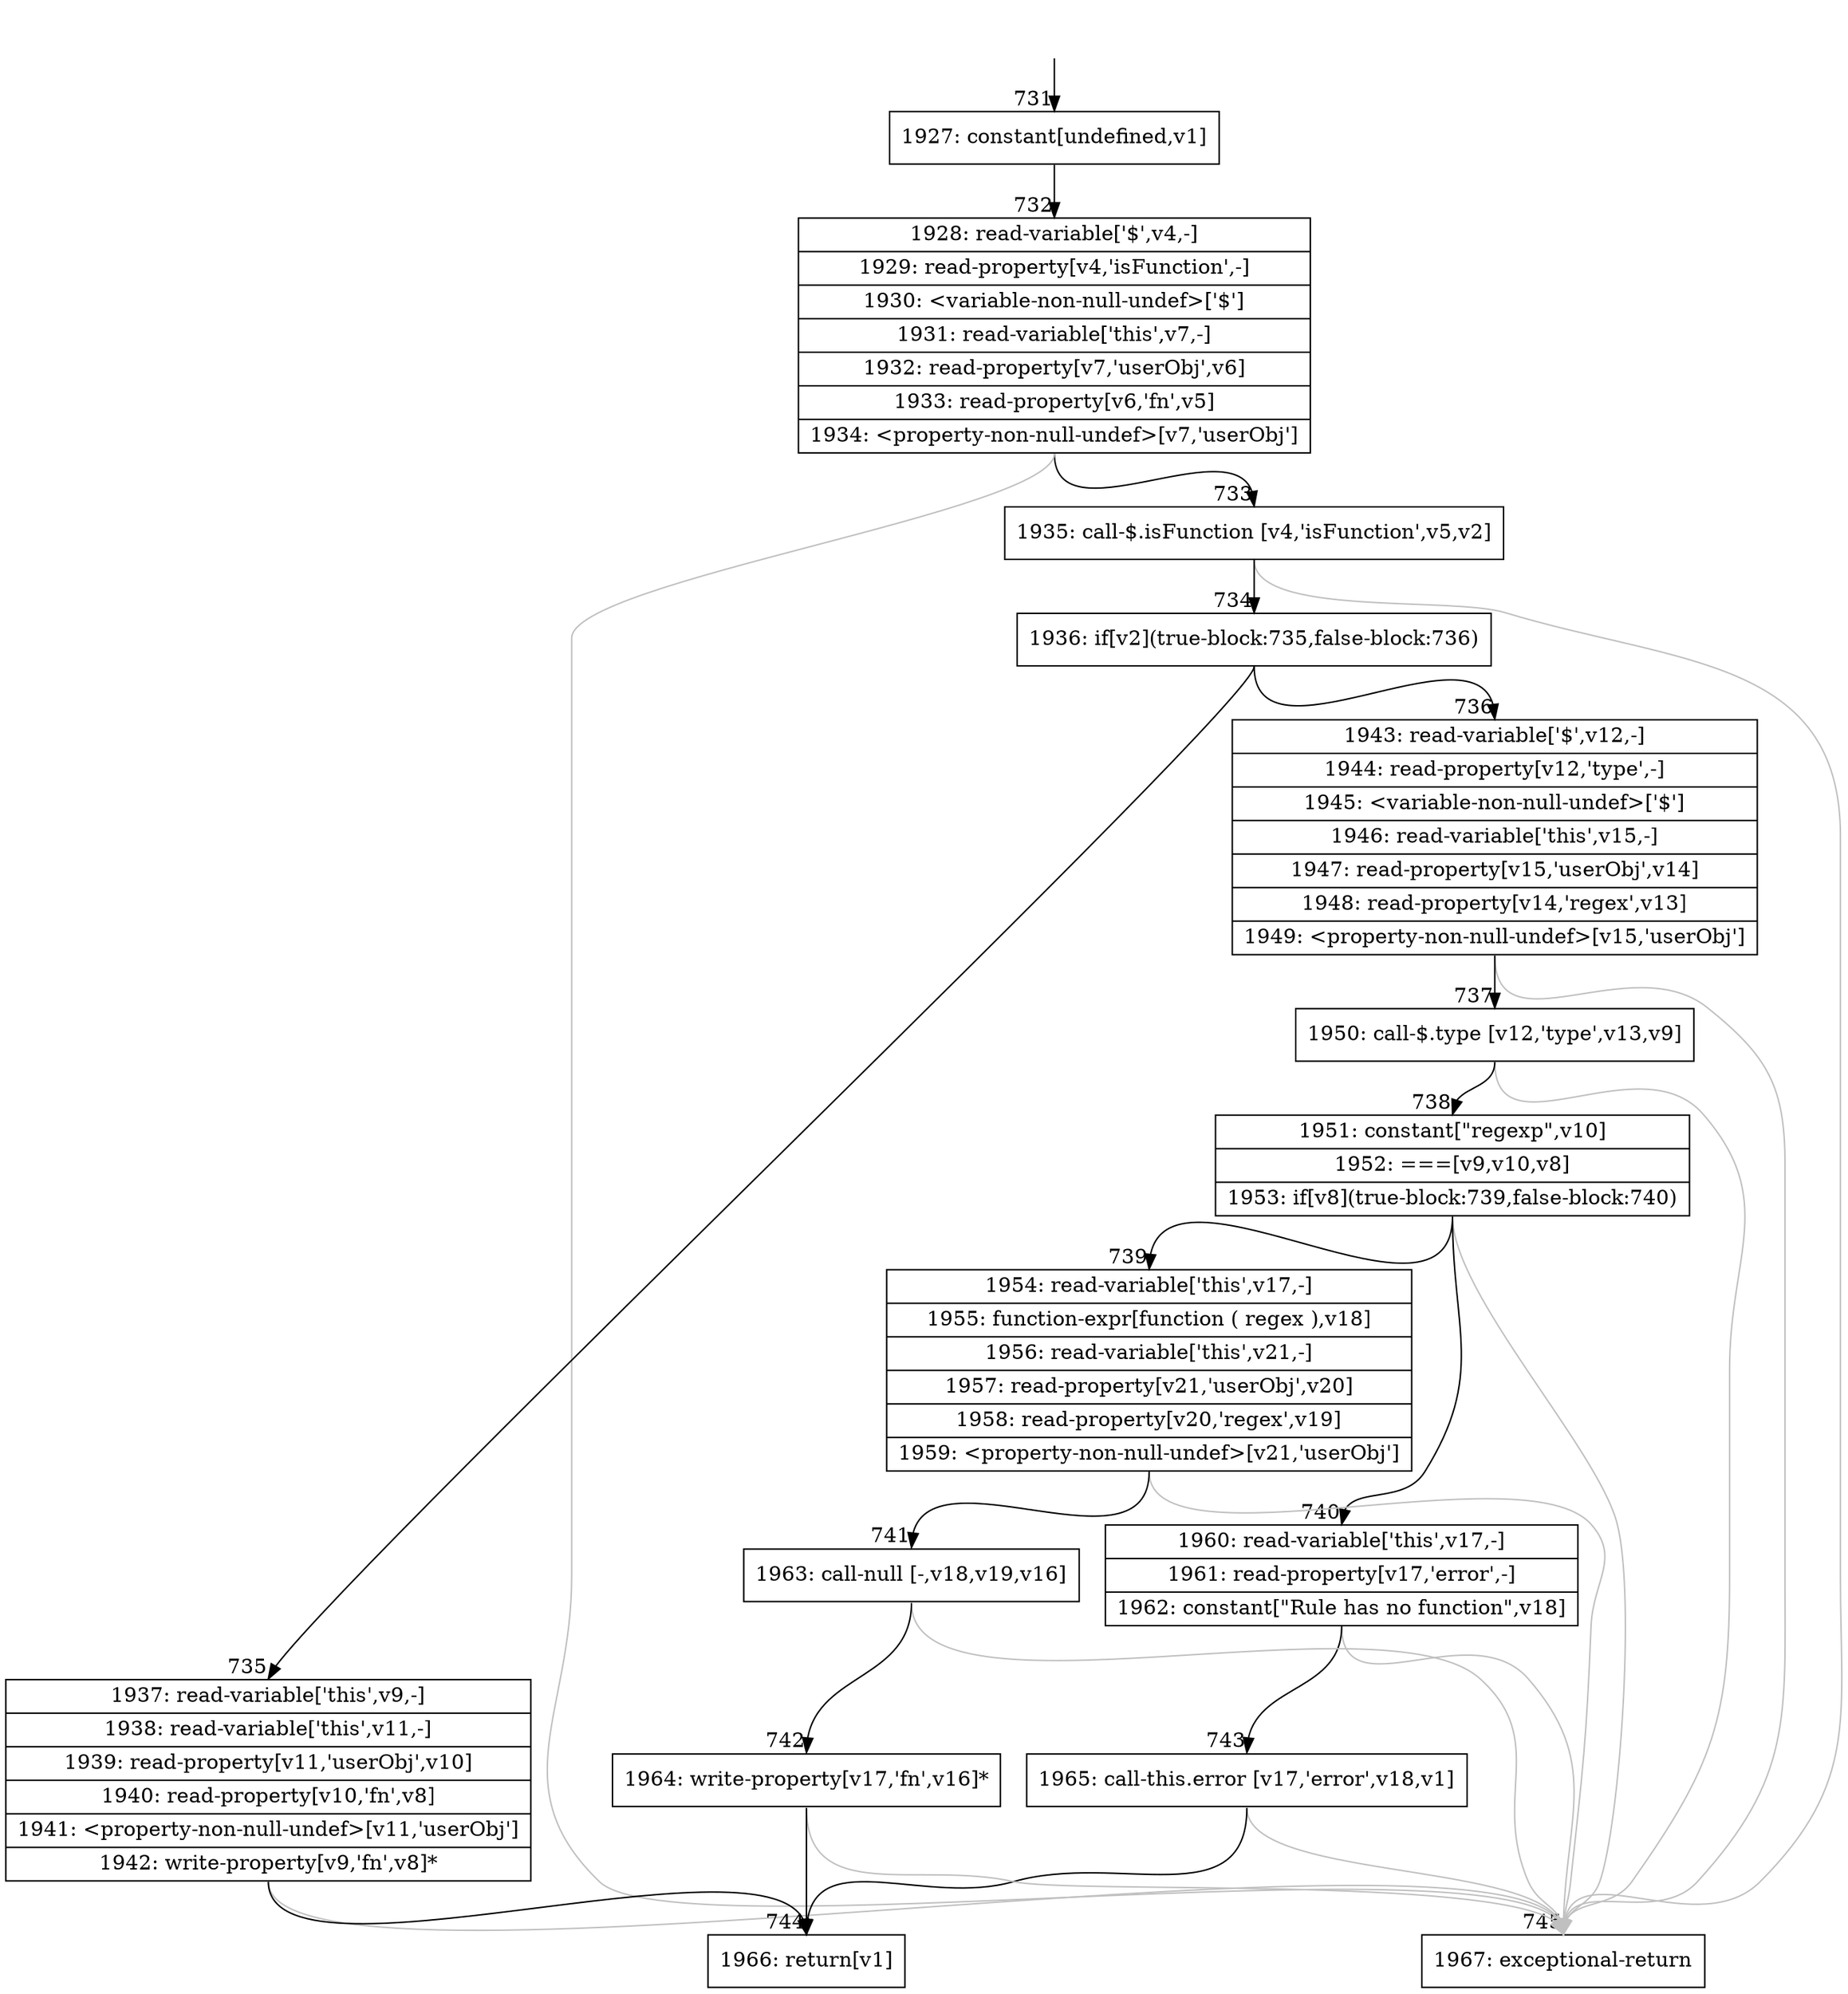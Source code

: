 digraph {
rankdir="TD"
BB_entry70[shape=none,label=""];
BB_entry70 -> BB731 [tailport=s, headport=n, headlabel="    731"]
BB731 [shape=record label="{1927: constant[undefined,v1]}" ] 
BB731 -> BB732 [tailport=s, headport=n, headlabel="      732"]
BB732 [shape=record label="{1928: read-variable['$',v4,-]|1929: read-property[v4,'isFunction',-]|1930: \<variable-non-null-undef\>['$']|1931: read-variable['this',v7,-]|1932: read-property[v7,'userObj',v6]|1933: read-property[v6,'fn',v5]|1934: \<property-non-null-undef\>[v7,'userObj']}" ] 
BB732 -> BB733 [tailport=s, headport=n, headlabel="      733"]
BB732 -> BB745 [tailport=s, headport=n, color=gray, headlabel="      745"]
BB733 [shape=record label="{1935: call-$.isFunction [v4,'isFunction',v5,v2]}" ] 
BB733 -> BB734 [tailport=s, headport=n, headlabel="      734"]
BB733 -> BB745 [tailport=s, headport=n, color=gray]
BB734 [shape=record label="{1936: if[v2](true-block:735,false-block:736)}" ] 
BB734 -> BB735 [tailport=s, headport=n, headlabel="      735"]
BB734 -> BB736 [tailport=s, headport=n, headlabel="      736"]
BB735 [shape=record label="{1937: read-variable['this',v9,-]|1938: read-variable['this',v11,-]|1939: read-property[v11,'userObj',v10]|1940: read-property[v10,'fn',v8]|1941: \<property-non-null-undef\>[v11,'userObj']|1942: write-property[v9,'fn',v8]*}" ] 
BB735 -> BB744 [tailport=s, headport=n, headlabel="      744"]
BB735 -> BB745 [tailport=s, headport=n, color=gray]
BB736 [shape=record label="{1943: read-variable['$',v12,-]|1944: read-property[v12,'type',-]|1945: \<variable-non-null-undef\>['$']|1946: read-variable['this',v15,-]|1947: read-property[v15,'userObj',v14]|1948: read-property[v14,'regex',v13]|1949: \<property-non-null-undef\>[v15,'userObj']}" ] 
BB736 -> BB737 [tailport=s, headport=n, headlabel="      737"]
BB736 -> BB745 [tailport=s, headport=n, color=gray]
BB737 [shape=record label="{1950: call-$.type [v12,'type',v13,v9]}" ] 
BB737 -> BB738 [tailport=s, headport=n, headlabel="      738"]
BB737 -> BB745 [tailport=s, headport=n, color=gray]
BB738 [shape=record label="{1951: constant[\"regexp\",v10]|1952: ===[v9,v10,v8]|1953: if[v8](true-block:739,false-block:740)}" ] 
BB738 -> BB739 [tailport=s, headport=n, headlabel="      739"]
BB738 -> BB740 [tailport=s, headport=n, headlabel="      740"]
BB738 -> BB745 [tailport=s, headport=n, color=gray]
BB739 [shape=record label="{1954: read-variable['this',v17,-]|1955: function-expr[function ( regex ),v18]|1956: read-variable['this',v21,-]|1957: read-property[v21,'userObj',v20]|1958: read-property[v20,'regex',v19]|1959: \<property-non-null-undef\>[v21,'userObj']}" ] 
BB739 -> BB741 [tailport=s, headport=n, headlabel="      741"]
BB739 -> BB745 [tailport=s, headport=n, color=gray]
BB740 [shape=record label="{1960: read-variable['this',v17,-]|1961: read-property[v17,'error',-]|1962: constant[\"Rule has no function\",v18]}" ] 
BB740 -> BB743 [tailport=s, headport=n, headlabel="      743"]
BB740 -> BB745 [tailport=s, headport=n, color=gray]
BB741 [shape=record label="{1963: call-null [-,v18,v19,v16]}" ] 
BB741 -> BB742 [tailport=s, headport=n, headlabel="      742"]
BB741 -> BB745 [tailport=s, headport=n, color=gray]
BB742 [shape=record label="{1964: write-property[v17,'fn',v16]*}" ] 
BB742 -> BB744 [tailport=s, headport=n]
BB742 -> BB745 [tailport=s, headport=n, color=gray]
BB743 [shape=record label="{1965: call-this.error [v17,'error',v18,v1]}" ] 
BB743 -> BB744 [tailport=s, headport=n]
BB743 -> BB745 [tailport=s, headport=n, color=gray]
BB744 [shape=record label="{1966: return[v1]}" ] 
BB745 [shape=record label="{1967: exceptional-return}" ] 
//#$~ 624
}
